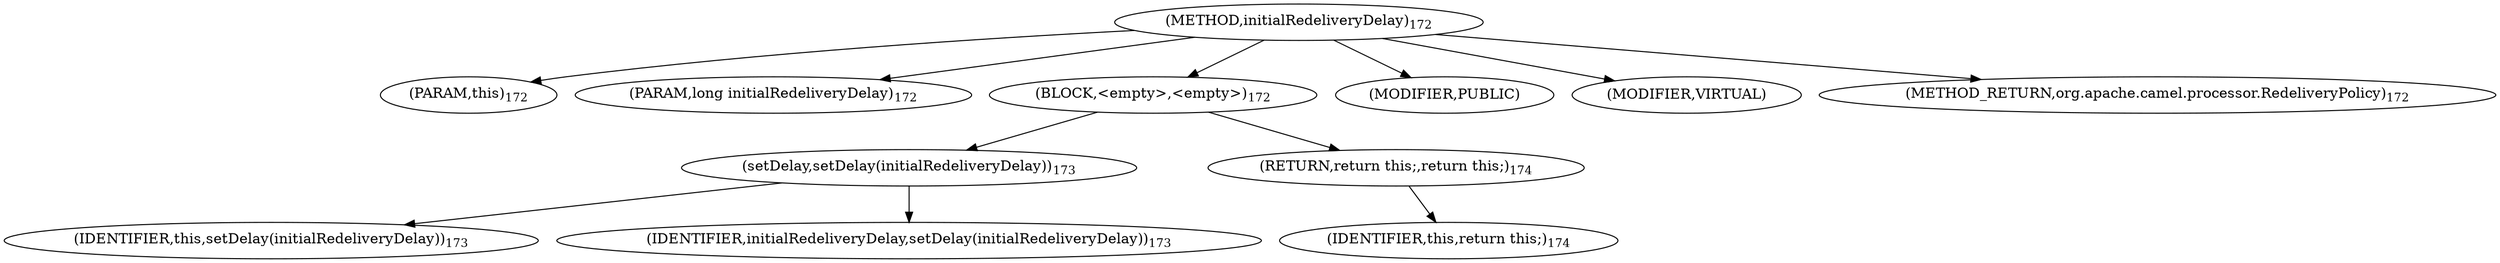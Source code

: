 digraph "initialRedeliveryDelay" {  
"418" [label = <(METHOD,initialRedeliveryDelay)<SUB>172</SUB>> ]
"14" [label = <(PARAM,this)<SUB>172</SUB>> ]
"419" [label = <(PARAM,long initialRedeliveryDelay)<SUB>172</SUB>> ]
"420" [label = <(BLOCK,&lt;empty&gt;,&lt;empty&gt;)<SUB>172</SUB>> ]
"421" [label = <(setDelay,setDelay(initialRedeliveryDelay))<SUB>173</SUB>> ]
"13" [label = <(IDENTIFIER,this,setDelay(initialRedeliveryDelay))<SUB>173</SUB>> ]
"422" [label = <(IDENTIFIER,initialRedeliveryDelay,setDelay(initialRedeliveryDelay))<SUB>173</SUB>> ]
"423" [label = <(RETURN,return this;,return this;)<SUB>174</SUB>> ]
"15" [label = <(IDENTIFIER,this,return this;)<SUB>174</SUB>> ]
"424" [label = <(MODIFIER,PUBLIC)> ]
"425" [label = <(MODIFIER,VIRTUAL)> ]
"426" [label = <(METHOD_RETURN,org.apache.camel.processor.RedeliveryPolicy)<SUB>172</SUB>> ]
  "418" -> "14" 
  "418" -> "419" 
  "418" -> "420" 
  "418" -> "424" 
  "418" -> "425" 
  "418" -> "426" 
  "420" -> "421" 
  "420" -> "423" 
  "421" -> "13" 
  "421" -> "422" 
  "423" -> "15" 
}
